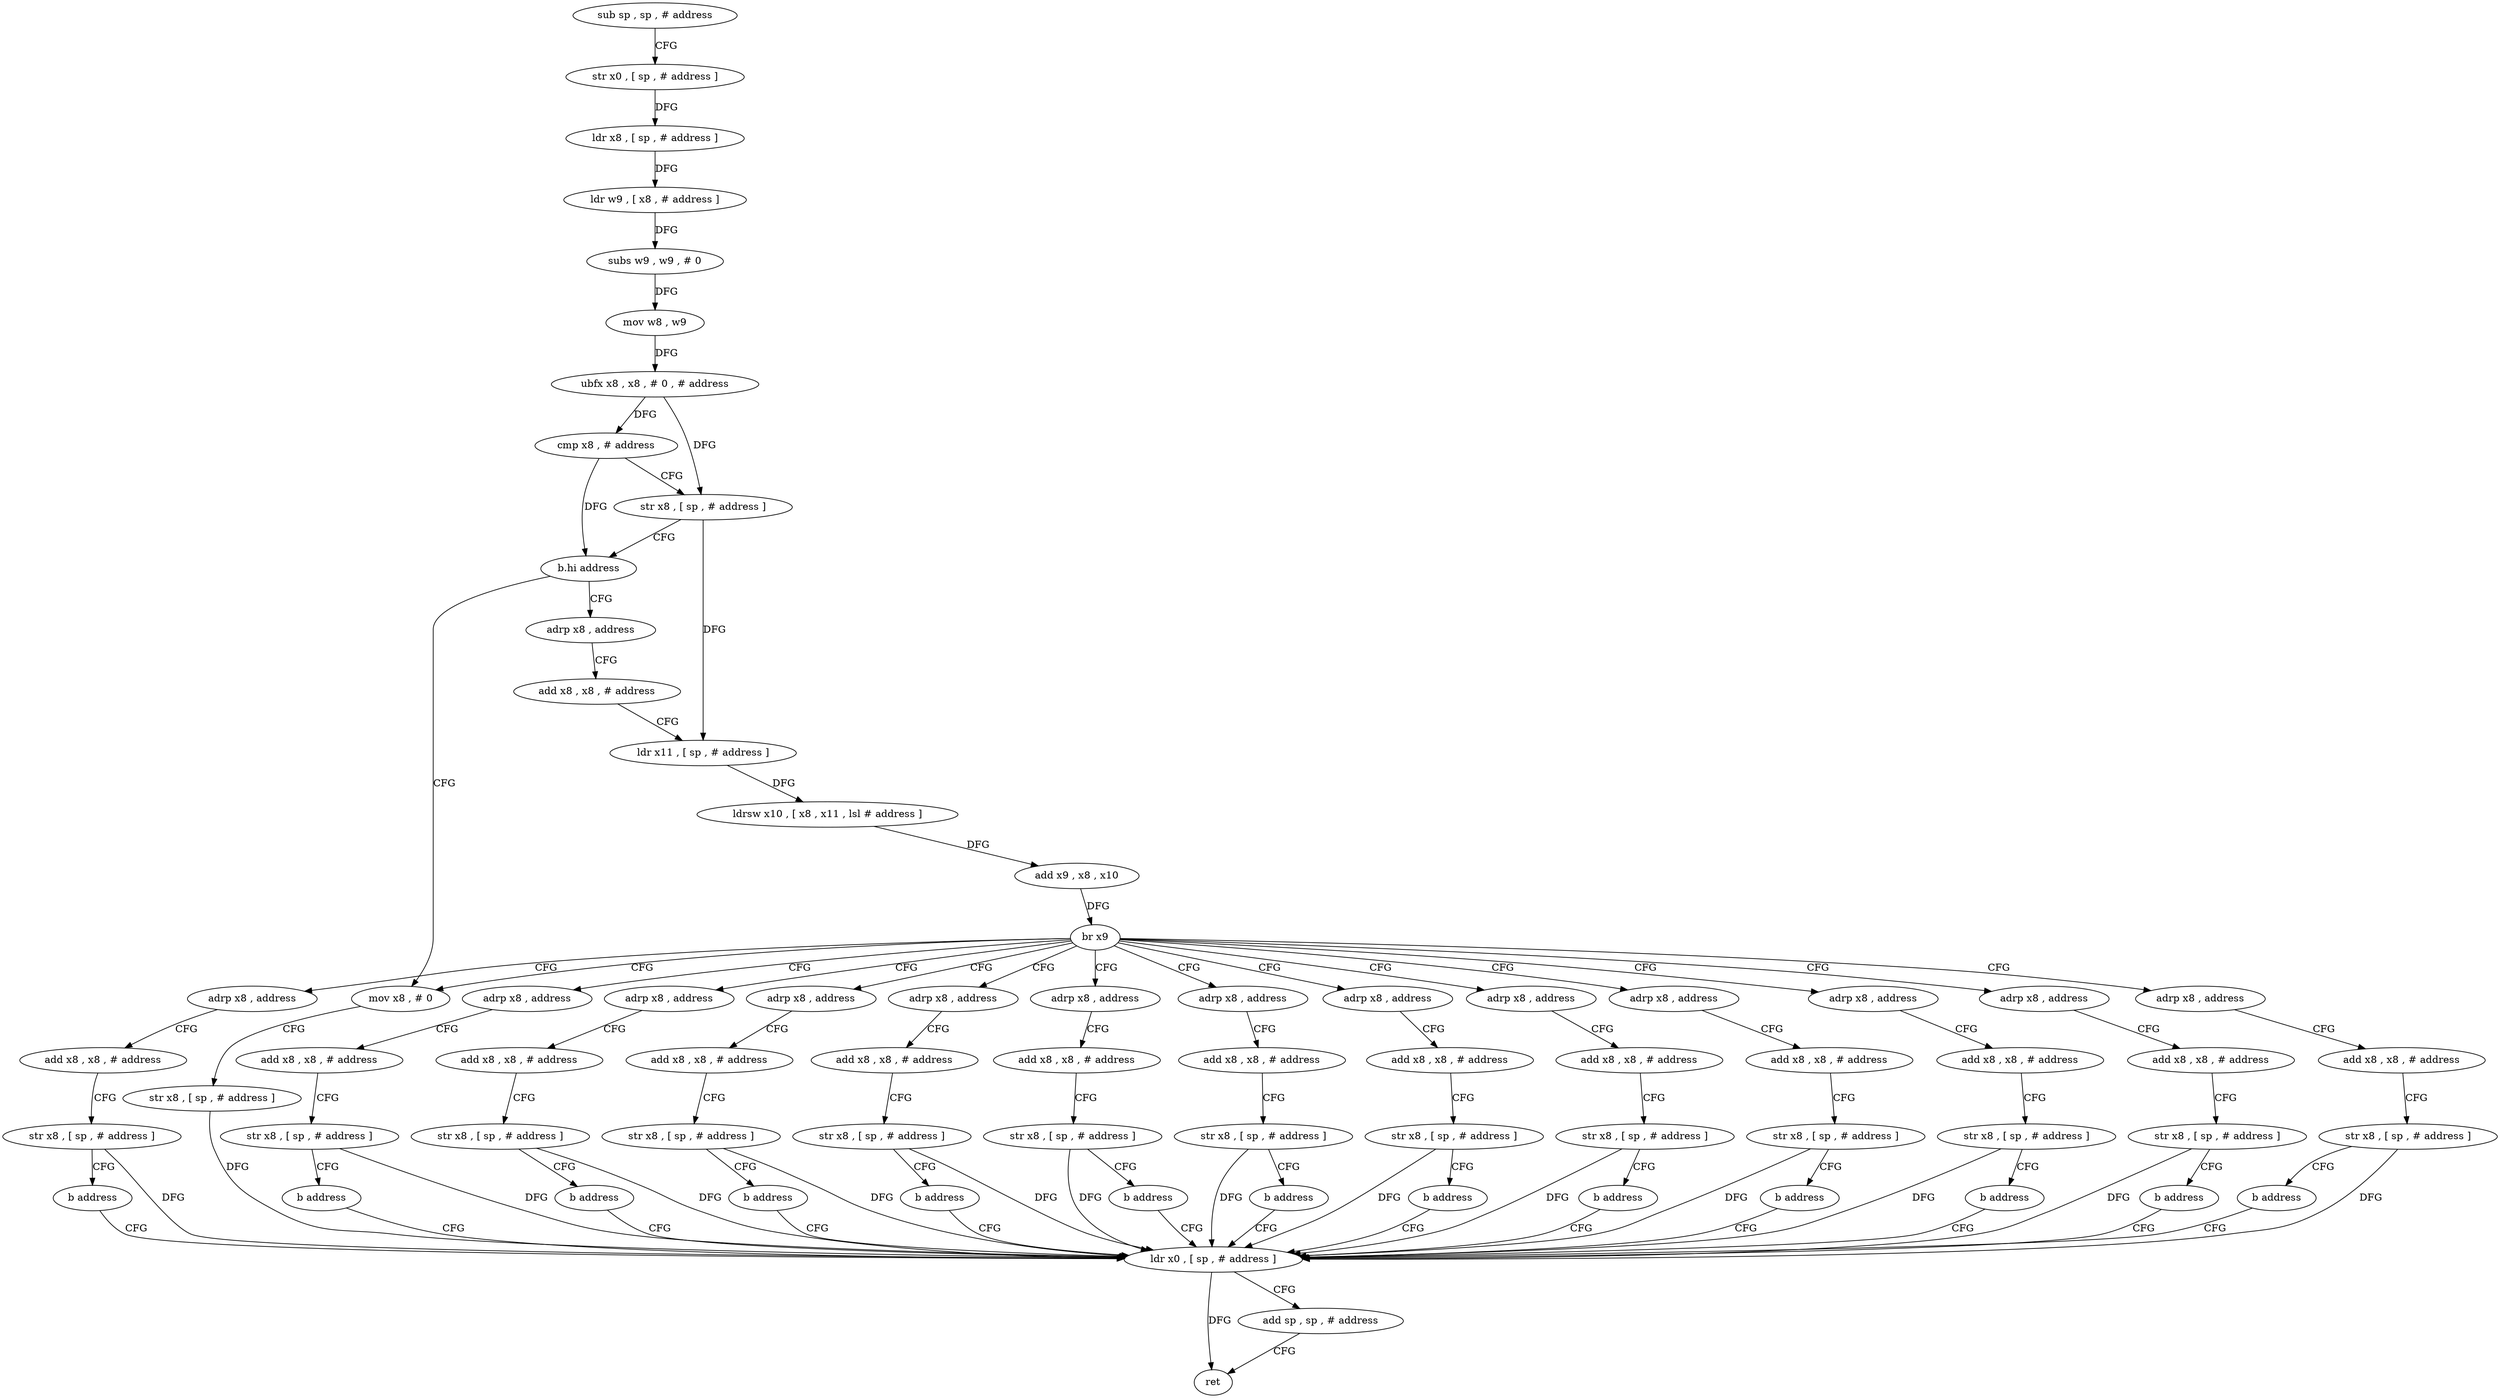 digraph "func" {
"174068" [label = "sub sp , sp , # address" ]
"174072" [label = "str x0 , [ sp , # address ]" ]
"174076" [label = "ldr x8 , [ sp , # address ]" ]
"174080" [label = "ldr w9 , [ x8 , # address ]" ]
"174084" [label = "subs w9 , w9 , # 0" ]
"174088" [label = "mov w8 , w9" ]
"174092" [label = "ubfx x8 , x8 , # 0 , # address" ]
"174096" [label = "cmp x8 , # address" ]
"174100" [label = "str x8 , [ sp , # address ]" ]
"174104" [label = "b.hi address" ]
"174340" [label = "mov x8 , # 0" ]
"174108" [label = "adrp x8 , address" ]
"174344" [label = "str x8 , [ sp , # address ]" ]
"174348" [label = "ldr x0 , [ sp , # address ]" ]
"174112" [label = "add x8 , x8 , # address" ]
"174116" [label = "ldr x11 , [ sp , # address ]" ]
"174120" [label = "ldrsw x10 , [ x8 , x11 , lsl # address ]" ]
"174124" [label = "add x9 , x8 , x10" ]
"174128" [label = "br x9" ]
"174132" [label = "adrp x8 , address" ]
"174148" [label = "adrp x8 , address" ]
"174164" [label = "adrp x8 , address" ]
"174180" [label = "adrp x8 , address" ]
"174196" [label = "adrp x8 , address" ]
"174212" [label = "adrp x8 , address" ]
"174228" [label = "adrp x8 , address" ]
"174244" [label = "adrp x8 , address" ]
"174260" [label = "adrp x8 , address" ]
"174276" [label = "adrp x8 , address" ]
"174292" [label = "adrp x8 , address" ]
"174308" [label = "adrp x8 , address" ]
"174324" [label = "adrp x8 , address" ]
"174136" [label = "add x8 , x8 , # address" ]
"174140" [label = "str x8 , [ sp , # address ]" ]
"174144" [label = "b address" ]
"174152" [label = "add x8 , x8 , # address" ]
"174156" [label = "str x8 , [ sp , # address ]" ]
"174160" [label = "b address" ]
"174168" [label = "add x8 , x8 , # address" ]
"174172" [label = "str x8 , [ sp , # address ]" ]
"174176" [label = "b address" ]
"174184" [label = "add x8 , x8 , # address" ]
"174188" [label = "str x8 , [ sp , # address ]" ]
"174192" [label = "b address" ]
"174200" [label = "add x8 , x8 , # address" ]
"174204" [label = "str x8 , [ sp , # address ]" ]
"174208" [label = "b address" ]
"174216" [label = "add x8 , x8 , # address" ]
"174220" [label = "str x8 , [ sp , # address ]" ]
"174224" [label = "b address" ]
"174232" [label = "add x8 , x8 , # address" ]
"174236" [label = "str x8 , [ sp , # address ]" ]
"174240" [label = "b address" ]
"174248" [label = "add x8 , x8 , # address" ]
"174252" [label = "str x8 , [ sp , # address ]" ]
"174256" [label = "b address" ]
"174264" [label = "add x8 , x8 , # address" ]
"174268" [label = "str x8 , [ sp , # address ]" ]
"174272" [label = "b address" ]
"174280" [label = "add x8 , x8 , # address" ]
"174284" [label = "str x8 , [ sp , # address ]" ]
"174288" [label = "b address" ]
"174296" [label = "add x8 , x8 , # address" ]
"174300" [label = "str x8 , [ sp , # address ]" ]
"174304" [label = "b address" ]
"174312" [label = "add x8 , x8 , # address" ]
"174316" [label = "str x8 , [ sp , # address ]" ]
"174320" [label = "b address" ]
"174328" [label = "add x8 , x8 , # address" ]
"174332" [label = "str x8 , [ sp , # address ]" ]
"174336" [label = "b address" ]
"174352" [label = "add sp , sp , # address" ]
"174356" [label = "ret" ]
"174068" -> "174072" [ label = "CFG" ]
"174072" -> "174076" [ label = "DFG" ]
"174076" -> "174080" [ label = "DFG" ]
"174080" -> "174084" [ label = "DFG" ]
"174084" -> "174088" [ label = "DFG" ]
"174088" -> "174092" [ label = "DFG" ]
"174092" -> "174096" [ label = "DFG" ]
"174092" -> "174100" [ label = "DFG" ]
"174096" -> "174100" [ label = "CFG" ]
"174096" -> "174104" [ label = "DFG" ]
"174100" -> "174104" [ label = "CFG" ]
"174100" -> "174116" [ label = "DFG" ]
"174104" -> "174340" [ label = "CFG" ]
"174104" -> "174108" [ label = "CFG" ]
"174340" -> "174344" [ label = "CFG" ]
"174108" -> "174112" [ label = "CFG" ]
"174344" -> "174348" [ label = "DFG" ]
"174348" -> "174352" [ label = "CFG" ]
"174348" -> "174356" [ label = "DFG" ]
"174112" -> "174116" [ label = "CFG" ]
"174116" -> "174120" [ label = "DFG" ]
"174120" -> "174124" [ label = "DFG" ]
"174124" -> "174128" [ label = "DFG" ]
"174128" -> "174132" [ label = "CFG" ]
"174128" -> "174148" [ label = "CFG" ]
"174128" -> "174164" [ label = "CFG" ]
"174128" -> "174180" [ label = "CFG" ]
"174128" -> "174196" [ label = "CFG" ]
"174128" -> "174212" [ label = "CFG" ]
"174128" -> "174228" [ label = "CFG" ]
"174128" -> "174244" [ label = "CFG" ]
"174128" -> "174260" [ label = "CFG" ]
"174128" -> "174276" [ label = "CFG" ]
"174128" -> "174292" [ label = "CFG" ]
"174128" -> "174308" [ label = "CFG" ]
"174128" -> "174324" [ label = "CFG" ]
"174128" -> "174340" [ label = "CFG" ]
"174132" -> "174136" [ label = "CFG" ]
"174148" -> "174152" [ label = "CFG" ]
"174164" -> "174168" [ label = "CFG" ]
"174180" -> "174184" [ label = "CFG" ]
"174196" -> "174200" [ label = "CFG" ]
"174212" -> "174216" [ label = "CFG" ]
"174228" -> "174232" [ label = "CFG" ]
"174244" -> "174248" [ label = "CFG" ]
"174260" -> "174264" [ label = "CFG" ]
"174276" -> "174280" [ label = "CFG" ]
"174292" -> "174296" [ label = "CFG" ]
"174308" -> "174312" [ label = "CFG" ]
"174324" -> "174328" [ label = "CFG" ]
"174136" -> "174140" [ label = "CFG" ]
"174140" -> "174144" [ label = "CFG" ]
"174140" -> "174348" [ label = "DFG" ]
"174144" -> "174348" [ label = "CFG" ]
"174152" -> "174156" [ label = "CFG" ]
"174156" -> "174160" [ label = "CFG" ]
"174156" -> "174348" [ label = "DFG" ]
"174160" -> "174348" [ label = "CFG" ]
"174168" -> "174172" [ label = "CFG" ]
"174172" -> "174176" [ label = "CFG" ]
"174172" -> "174348" [ label = "DFG" ]
"174176" -> "174348" [ label = "CFG" ]
"174184" -> "174188" [ label = "CFG" ]
"174188" -> "174192" [ label = "CFG" ]
"174188" -> "174348" [ label = "DFG" ]
"174192" -> "174348" [ label = "CFG" ]
"174200" -> "174204" [ label = "CFG" ]
"174204" -> "174208" [ label = "CFG" ]
"174204" -> "174348" [ label = "DFG" ]
"174208" -> "174348" [ label = "CFG" ]
"174216" -> "174220" [ label = "CFG" ]
"174220" -> "174224" [ label = "CFG" ]
"174220" -> "174348" [ label = "DFG" ]
"174224" -> "174348" [ label = "CFG" ]
"174232" -> "174236" [ label = "CFG" ]
"174236" -> "174240" [ label = "CFG" ]
"174236" -> "174348" [ label = "DFG" ]
"174240" -> "174348" [ label = "CFG" ]
"174248" -> "174252" [ label = "CFG" ]
"174252" -> "174256" [ label = "CFG" ]
"174252" -> "174348" [ label = "DFG" ]
"174256" -> "174348" [ label = "CFG" ]
"174264" -> "174268" [ label = "CFG" ]
"174268" -> "174272" [ label = "CFG" ]
"174268" -> "174348" [ label = "DFG" ]
"174272" -> "174348" [ label = "CFG" ]
"174280" -> "174284" [ label = "CFG" ]
"174284" -> "174288" [ label = "CFG" ]
"174284" -> "174348" [ label = "DFG" ]
"174288" -> "174348" [ label = "CFG" ]
"174296" -> "174300" [ label = "CFG" ]
"174300" -> "174304" [ label = "CFG" ]
"174300" -> "174348" [ label = "DFG" ]
"174304" -> "174348" [ label = "CFG" ]
"174312" -> "174316" [ label = "CFG" ]
"174316" -> "174320" [ label = "CFG" ]
"174316" -> "174348" [ label = "DFG" ]
"174320" -> "174348" [ label = "CFG" ]
"174328" -> "174332" [ label = "CFG" ]
"174332" -> "174336" [ label = "CFG" ]
"174332" -> "174348" [ label = "DFG" ]
"174336" -> "174348" [ label = "CFG" ]
"174352" -> "174356" [ label = "CFG" ]
}

